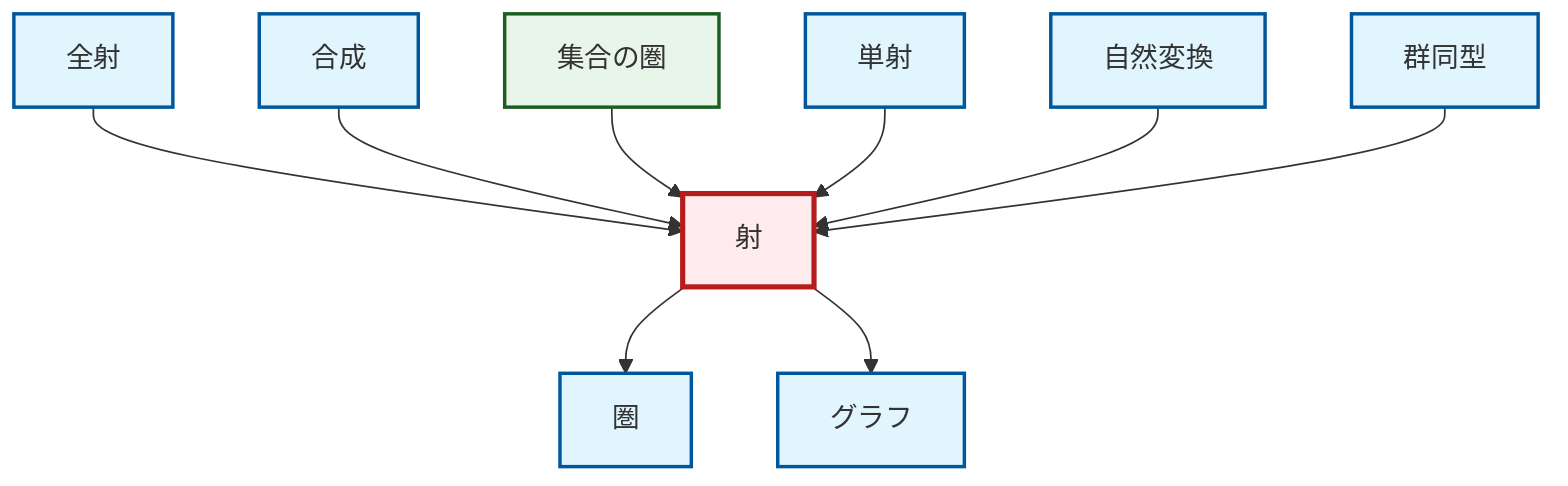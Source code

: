graph TD
    classDef definition fill:#e1f5fe,stroke:#01579b,stroke-width:2px
    classDef theorem fill:#f3e5f5,stroke:#4a148c,stroke-width:2px
    classDef axiom fill:#fff3e0,stroke:#e65100,stroke-width:2px
    classDef example fill:#e8f5e9,stroke:#1b5e20,stroke-width:2px
    classDef current fill:#ffebee,stroke:#b71c1c,stroke-width:3px
    def-morphism["射"]:::definition
    def-graph["グラフ"]:::definition
    ex-set-category["集合の圏"]:::example
    def-natural-transformation["自然変換"]:::definition
    def-epimorphism["全射"]:::definition
    def-category["圏"]:::definition
    def-monomorphism["単射"]:::definition
    def-composition["合成"]:::definition
    def-isomorphism["群同型"]:::definition
    def-epimorphism --> def-morphism
    def-morphism --> def-category
    def-composition --> def-morphism
    ex-set-category --> def-morphism
    def-monomorphism --> def-morphism
    def-natural-transformation --> def-morphism
    def-isomorphism --> def-morphism
    def-morphism --> def-graph
    class def-morphism current